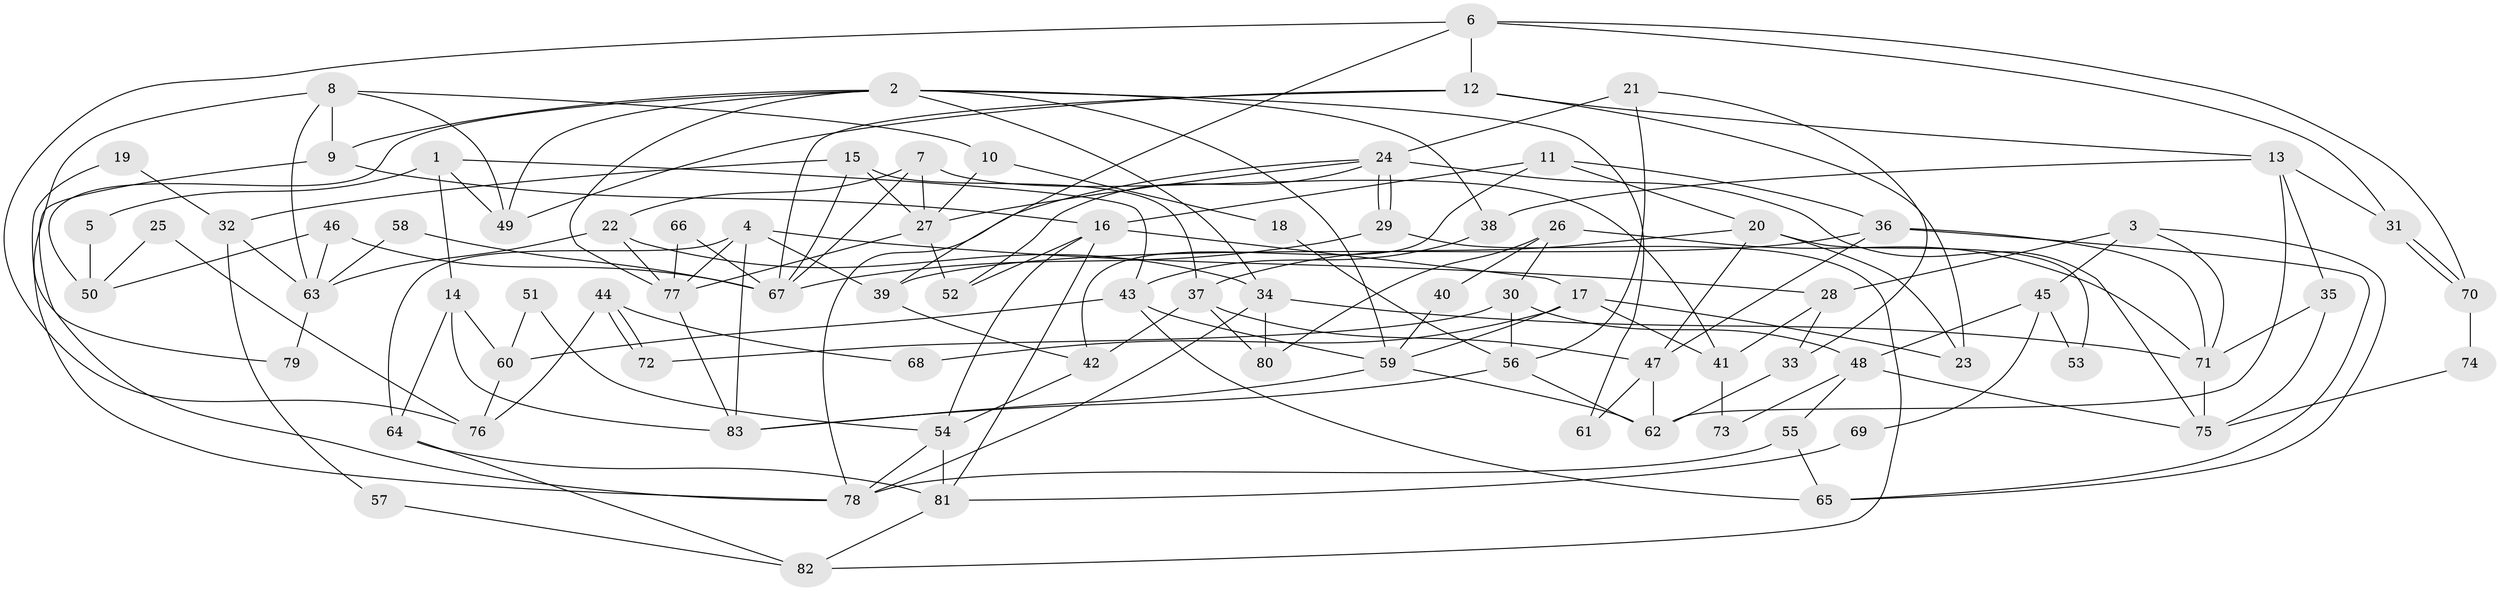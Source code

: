 // Generated by graph-tools (version 1.1) at 2025/36/03/09/25 02:36:04]
// undirected, 83 vertices, 166 edges
graph export_dot {
graph [start="1"]
  node [color=gray90,style=filled];
  1;
  2;
  3;
  4;
  5;
  6;
  7;
  8;
  9;
  10;
  11;
  12;
  13;
  14;
  15;
  16;
  17;
  18;
  19;
  20;
  21;
  22;
  23;
  24;
  25;
  26;
  27;
  28;
  29;
  30;
  31;
  32;
  33;
  34;
  35;
  36;
  37;
  38;
  39;
  40;
  41;
  42;
  43;
  44;
  45;
  46;
  47;
  48;
  49;
  50;
  51;
  52;
  53;
  54;
  55;
  56;
  57;
  58;
  59;
  60;
  61;
  62;
  63;
  64;
  65;
  66;
  67;
  68;
  69;
  70;
  71;
  72;
  73;
  74;
  75;
  76;
  77;
  78;
  79;
  80;
  81;
  82;
  83;
  1 -- 43;
  1 -- 49;
  1 -- 5;
  1 -- 14;
  2 -- 34;
  2 -- 77;
  2 -- 9;
  2 -- 38;
  2 -- 49;
  2 -- 50;
  2 -- 59;
  2 -- 61;
  3 -- 71;
  3 -- 28;
  3 -- 45;
  3 -- 65;
  4 -- 77;
  4 -- 64;
  4 -- 28;
  4 -- 39;
  4 -- 83;
  5 -- 50;
  6 -- 12;
  6 -- 39;
  6 -- 31;
  6 -- 70;
  6 -- 76;
  7 -- 27;
  7 -- 22;
  7 -- 41;
  7 -- 67;
  8 -- 9;
  8 -- 49;
  8 -- 10;
  8 -- 63;
  8 -- 79;
  9 -- 16;
  9 -- 78;
  10 -- 27;
  10 -- 18;
  11 -- 16;
  11 -- 36;
  11 -- 20;
  11 -- 42;
  12 -- 13;
  12 -- 23;
  12 -- 49;
  12 -- 67;
  13 -- 38;
  13 -- 31;
  13 -- 35;
  13 -- 62;
  14 -- 83;
  14 -- 60;
  14 -- 64;
  15 -- 37;
  15 -- 67;
  15 -- 27;
  15 -- 32;
  16 -- 52;
  16 -- 54;
  16 -- 17;
  16 -- 81;
  17 -- 41;
  17 -- 23;
  17 -- 59;
  17 -- 68;
  18 -- 56;
  19 -- 32;
  19 -- 78;
  20 -- 47;
  20 -- 23;
  20 -- 37;
  20 -- 53;
  21 -- 56;
  21 -- 24;
  21 -- 33;
  22 -- 77;
  22 -- 34;
  22 -- 63;
  24 -- 78;
  24 -- 29;
  24 -- 29;
  24 -- 27;
  24 -- 52;
  24 -- 75;
  25 -- 50;
  25 -- 76;
  26 -- 71;
  26 -- 30;
  26 -- 40;
  26 -- 80;
  27 -- 52;
  27 -- 77;
  28 -- 33;
  28 -- 41;
  29 -- 67;
  29 -- 82;
  30 -- 48;
  30 -- 56;
  30 -- 72;
  31 -- 70;
  31 -- 70;
  32 -- 63;
  32 -- 57;
  33 -- 62;
  34 -- 80;
  34 -- 78;
  34 -- 71;
  35 -- 71;
  35 -- 75;
  36 -- 71;
  36 -- 39;
  36 -- 47;
  36 -- 65;
  37 -- 47;
  37 -- 42;
  37 -- 80;
  38 -- 43;
  39 -- 42;
  40 -- 59;
  41 -- 73;
  42 -- 54;
  43 -- 65;
  43 -- 59;
  43 -- 60;
  44 -- 76;
  44 -- 72;
  44 -- 72;
  44 -- 68;
  45 -- 48;
  45 -- 53;
  45 -- 69;
  46 -- 67;
  46 -- 63;
  46 -- 50;
  47 -- 62;
  47 -- 61;
  48 -- 55;
  48 -- 75;
  48 -- 73;
  51 -- 54;
  51 -- 60;
  54 -- 81;
  54 -- 78;
  55 -- 65;
  55 -- 78;
  56 -- 83;
  56 -- 62;
  57 -- 82;
  58 -- 67;
  58 -- 63;
  59 -- 62;
  59 -- 83;
  60 -- 76;
  63 -- 79;
  64 -- 81;
  64 -- 82;
  66 -- 77;
  66 -- 67;
  69 -- 81;
  70 -- 74;
  71 -- 75;
  74 -- 75;
  77 -- 83;
  81 -- 82;
}
